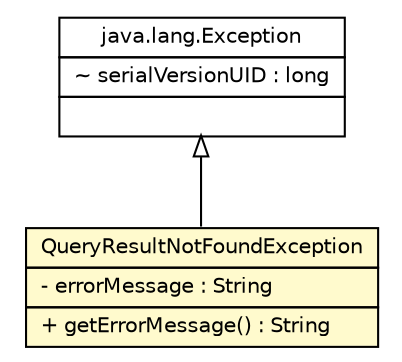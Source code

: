 #!/usr/local/bin/dot
#
# Class diagram 
# Generated by UmlGraph version 4.8 (http://www.spinellis.gr/sw/umlgraph)
#

digraph G {
	edge [fontname="Helvetica",fontsize=10,labelfontname="Helvetica",labelfontsize=10];
	node [fontname="Helvetica",fontsize=10,shape=plaintext];
	// gov.nih.nci.ncia.exception.QueryResultNotFoundException
	c27894 [label=<<table border="0" cellborder="1" cellspacing="0" cellpadding="2" port="p" bgcolor="lemonChiffon" href="./QueryResultNotFoundException.html">
		<tr><td><table border="0" cellspacing="0" cellpadding="1">
			<tr><td> QueryResultNotFoundException </td></tr>
		</table></td></tr>
		<tr><td><table border="0" cellspacing="0" cellpadding="1">
			<tr><td align="left"> - errorMessage : String </td></tr>
		</table></td></tr>
		<tr><td><table border="0" cellspacing="0" cellpadding="1">
			<tr><td align="left"> + getErrorMessage() : String </td></tr>
		</table></td></tr>
		</table>>, fontname="Helvetica", fontcolor="black", fontsize=10.0];
	//gov.nih.nci.ncia.exception.QueryResultNotFoundException extends java.lang.Exception
	c28063:p -> c27894:p [dir=back,arrowtail=empty];
	// java.lang.Exception
	c28063 [label=<<table border="0" cellborder="1" cellspacing="0" cellpadding="2" port="p" href="http://java.sun.com/j2se/1.4.2/docs/api/java/lang/Exception.html">
		<tr><td><table border="0" cellspacing="0" cellpadding="1">
			<tr><td> java.lang.Exception </td></tr>
		</table></td></tr>
		<tr><td><table border="0" cellspacing="0" cellpadding="1">
			<tr><td align="left"> ~ serialVersionUID : long </td></tr>
		</table></td></tr>
		<tr><td><table border="0" cellspacing="0" cellpadding="1">
			<tr><td align="left">  </td></tr>
		</table></td></tr>
		</table>>, fontname="Helvetica", fontcolor="black", fontsize=10.0];
}

